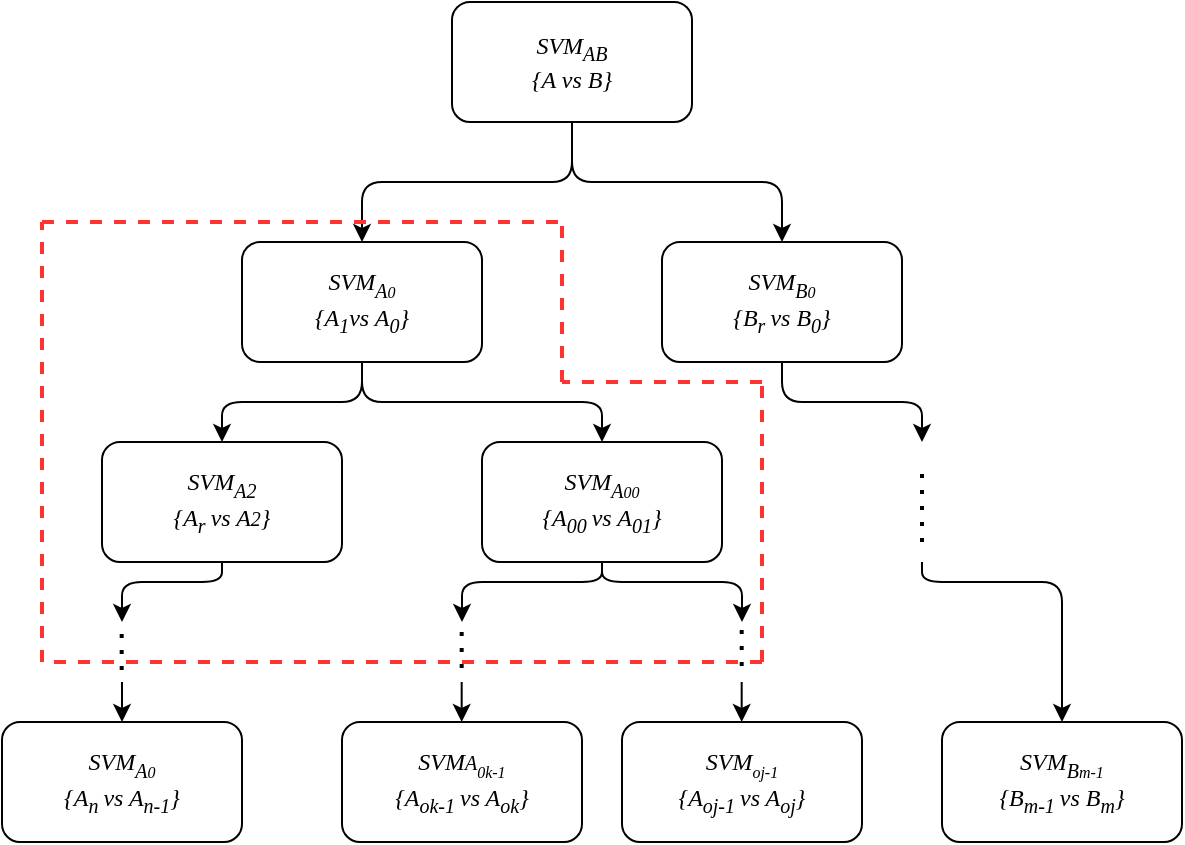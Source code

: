 <mxfile>
    <diagram id="F7ulRKgjgNDQQFNuWUBc" name="Page-1">
        <mxGraphModel dx="1186" dy="971" grid="1" gridSize="10" guides="1" tooltips="1" connect="1" arrows="1" fold="1" page="1" pageScale="1" pageWidth="850" pageHeight="1100" math="0" shadow="0">
            <root>
                <mxCell id="0"/>
                <mxCell id="1" parent="0"/>
                <mxCell id="5" style="edgeStyle=none;html=1;exitX=0.5;exitY=1;exitDx=0;exitDy=0;entryX=0.5;entryY=0;entryDx=0;entryDy=0;" parent="1" source="2" edge="1">
                    <mxGeometry relative="1" as="geometry">
                        <mxPoint x="320" y="200.0" as="targetPoint"/>
                        <Array as="points">
                            <mxPoint x="425" y="170"/>
                            <mxPoint x="320" y="170"/>
                        </Array>
                    </mxGeometry>
                </mxCell>
                <mxCell id="6" style="edgeStyle=none;html=1;exitX=0.5;exitY=1;exitDx=0;exitDy=0;entryX=0.5;entryY=0;entryDx=0;entryDy=0;" parent="1" source="2" edge="1">
                    <mxGeometry relative="1" as="geometry">
                        <mxPoint x="530" y="200.0" as="targetPoint"/>
                        <Array as="points">
                            <mxPoint x="425" y="170"/>
                            <mxPoint x="530" y="170"/>
                        </Array>
                    </mxGeometry>
                </mxCell>
                <mxCell id="2" value="&lt;i&gt;&lt;font face=&quot;Georgia&quot;&gt;SVM&lt;sub&gt;AB&lt;/sub&gt;&lt;br&gt;{A vs B}&lt;br&gt;&lt;/font&gt;&lt;/i&gt;" style="rounded=1;whiteSpace=wrap;html=1;" parent="1" vertex="1">
                    <mxGeometry x="365" y="80" width="120" height="60" as="geometry"/>
                </mxCell>
                <mxCell id="20" style="edgeStyle=none;html=1;exitX=0.5;exitY=1;exitDx=0;exitDy=0;entryX=0.5;entryY=0;entryDx=0;entryDy=0;" parent="1" edge="1">
                    <mxGeometry relative="1" as="geometry">
                        <mxPoint x="530" y="260" as="sourcePoint"/>
                        <mxPoint x="600" y="300" as="targetPoint"/>
                        <Array as="points">
                            <mxPoint x="530" y="280"/>
                            <mxPoint x="600" y="280"/>
                        </Array>
                    </mxGeometry>
                </mxCell>
                <mxCell id="18" style="edgeStyle=none;html=1;exitX=0.5;exitY=1;exitDx=0;exitDy=0;entryX=0.5;entryY=0;entryDx=0;entryDy=0;" parent="1" edge="1" target="24">
                    <mxGeometry relative="1" as="geometry">
                        <mxPoint x="600" y="360" as="sourcePoint"/>
                        <mxPoint x="670" y="390" as="targetPoint"/>
                        <Array as="points">
                            <mxPoint x="600" y="370"/>
                            <mxPoint x="670" y="370"/>
                        </Array>
                    </mxGeometry>
                </mxCell>
                <mxCell id="30" style="edgeStyle=none;html=1;exitX=0.5;exitY=1;exitDx=0;exitDy=0;entryX=0.5;entryY=0;entryDx=0;entryDy=0;" edge="1" parent="1" source="22" target="29">
                    <mxGeometry relative="1" as="geometry">
                        <Array as="points">
                            <mxPoint x="320" y="280"/>
                            <mxPoint x="250" y="280"/>
                        </Array>
                    </mxGeometry>
                </mxCell>
                <mxCell id="31" style="edgeStyle=none;html=1;exitX=0.5;exitY=1;exitDx=0;exitDy=0;entryX=0.5;entryY=0;entryDx=0;entryDy=0;" edge="1" parent="1" source="22" target="28">
                    <mxGeometry relative="1" as="geometry">
                        <Array as="points">
                            <mxPoint x="320" y="280"/>
                            <mxPoint x="440" y="280"/>
                        </Array>
                    </mxGeometry>
                </mxCell>
                <mxCell id="22" value="&lt;font face=&quot;Georgia&quot;&gt;&lt;i&gt;SVM&lt;sub&gt;A&lt;span style=&quot;font-size: 8px&quot;&gt;0&lt;br&gt;&lt;/span&gt;&lt;/sub&gt;&lt;/i&gt;&lt;/font&gt;&lt;font face=&quot;Georgia&quot;&gt;&lt;i&gt;{A&lt;sub&gt;1&lt;/sub&gt;vs A&lt;sub&gt;0&lt;/sub&gt;}&lt;/i&gt;&lt;br&gt;&lt;/font&gt;" style="rounded=1;whiteSpace=wrap;html=1;" parent="1" vertex="1">
                    <mxGeometry x="260" y="200" width="120" height="60" as="geometry"/>
                </mxCell>
                <mxCell id="24" value="&lt;font face=&quot;Georgia&quot;&gt;&lt;i&gt;SVM&lt;sub&gt;B&lt;font style=&quot;font-size: 8px&quot;&gt;m&lt;/font&gt;&lt;span style=&quot;font-size: 8px&quot;&gt;-1&lt;br&gt;&lt;/span&gt;&lt;/sub&gt;&lt;/i&gt;&lt;/font&gt;&lt;font face=&quot;Georgia&quot;&gt;&lt;i&gt;{B&lt;sub&gt;m-1&amp;nbsp;&lt;/sub&gt;vs B&lt;sub&gt;m&lt;/sub&gt;}&lt;/i&gt;&lt;/font&gt;&lt;i&gt;&lt;font face=&quot;Georgia&quot;&gt;&lt;br&gt;&lt;/font&gt;&lt;/i&gt;" style="rounded=1;whiteSpace=wrap;html=1;" parent="1" vertex="1">
                    <mxGeometry x="610" y="440" width="120" height="60" as="geometry"/>
                </mxCell>
                <mxCell id="25" value="&lt;font face=&quot;Georgia&quot;&gt;&lt;i&gt;SVM&lt;sub&gt;B&lt;span style=&quot;font-size: 8px&quot;&gt;0&lt;br&gt;&lt;/span&gt;&lt;/sub&gt;&lt;/i&gt;&lt;/font&gt;&lt;font face=&quot;Georgia&quot;&gt;&lt;i&gt;{B&lt;sub&gt;r&amp;nbsp;&lt;/sub&gt;vs B&lt;sub&gt;0&lt;/sub&gt;}&lt;/i&gt;&lt;/font&gt;&lt;i&gt;&lt;font face=&quot;Georgia&quot;&gt;&lt;br&gt;&lt;/font&gt;&lt;/i&gt;" style="rounded=1;whiteSpace=wrap;html=1;" parent="1" vertex="1">
                    <mxGeometry x="470" y="200" width="120" height="60" as="geometry"/>
                </mxCell>
                <mxCell id="27" value="" style="endArrow=none;dashed=1;html=1;dashPattern=1 3;strokeWidth=2;fontFamily=Georgia;fontSize=8;" parent="1" edge="1">
                    <mxGeometry width="50" height="50" relative="1" as="geometry">
                        <mxPoint x="600" y="350" as="sourcePoint"/>
                        <mxPoint x="600" y="310" as="targetPoint"/>
                    </mxGeometry>
                </mxCell>
                <mxCell id="43" style="edgeStyle=none;html=1;exitX=0.5;exitY=1;exitDx=0;exitDy=0;fontColor=default;" edge="1" parent="1" source="28">
                    <mxGeometry relative="1" as="geometry">
                        <mxPoint x="370" y="390" as="targetPoint"/>
                        <Array as="points">
                            <mxPoint x="440" y="370"/>
                            <mxPoint x="370" y="370"/>
                        </Array>
                    </mxGeometry>
                </mxCell>
                <mxCell id="44" style="edgeStyle=none;html=1;exitX=0.5;exitY=1;exitDx=0;exitDy=0;fontColor=default;" edge="1" parent="1" source="28">
                    <mxGeometry relative="1" as="geometry">
                        <mxPoint x="510" y="390" as="targetPoint"/>
                        <Array as="points">
                            <mxPoint x="440" y="370"/>
                            <mxPoint x="510" y="370"/>
                        </Array>
                    </mxGeometry>
                </mxCell>
                <mxCell id="28" value="&lt;font face=&quot;Georgia&quot;&gt;&lt;i&gt;SVM&lt;sub&gt;A&lt;span style=&quot;font-size: 8px&quot;&gt;00&lt;br&gt;&lt;/span&gt;&lt;/sub&gt;&lt;/i&gt;&lt;/font&gt;&lt;font face=&quot;Georgia&quot;&gt;&lt;i&gt;{A&lt;sub&gt;00&amp;nbsp;&lt;/sub&gt;vs A&lt;sub&gt;01&lt;/sub&gt;}&lt;/i&gt;&lt;br&gt;&lt;/font&gt;" style="rounded=1;whiteSpace=wrap;html=1;" vertex="1" parent="1">
                    <mxGeometry x="380" y="300" width="120" height="60" as="geometry"/>
                </mxCell>
                <mxCell id="47" style="edgeStyle=none;html=1;exitX=0.5;exitY=1;exitDx=0;exitDy=0;fontColor=default;" edge="1" parent="1" source="29">
                    <mxGeometry relative="1" as="geometry">
                        <mxPoint x="200" y="390" as="targetPoint"/>
                        <Array as="points">
                            <mxPoint x="250" y="370"/>
                            <mxPoint x="200" y="370"/>
                        </Array>
                    </mxGeometry>
                </mxCell>
                <mxCell id="29" value="&lt;font face=&quot;Georgia&quot;&gt;&lt;i&gt;SVM&lt;sub&gt;A2&lt;span style=&quot;font-size: 8px&quot;&gt;&lt;br&gt;&lt;/span&gt;&lt;/sub&gt;&lt;/i&gt;&lt;/font&gt;&lt;font face=&quot;Georgia&quot;&gt;&lt;i&gt;{A&lt;sub&gt;r &lt;/sub&gt;vs A&lt;span style=&quot;font-size: 10px&quot;&gt;2&lt;/span&gt;}&lt;/i&gt;&lt;br&gt;&lt;/font&gt;" style="rounded=1;whiteSpace=wrap;html=1;" vertex="1" parent="1">
                    <mxGeometry x="190" y="300" width="120" height="60" as="geometry"/>
                </mxCell>
                <mxCell id="33" value="&lt;font face=&quot;Georgia&quot;&gt;&lt;i&gt;SVM&lt;sub&gt;&lt;span style=&quot;font-size: 8px&quot;&gt;oj-1&lt;/span&gt;&lt;span style=&quot;font-size: 8px&quot;&gt;&lt;br&gt;&lt;/span&gt;&lt;/sub&gt;&lt;/i&gt;&lt;/font&gt;&lt;font face=&quot;Georgia&quot;&gt;&lt;i&gt;{A&lt;sub&gt;oj-1&amp;nbsp;&lt;/sub&gt;vs A&lt;sub&gt;oj&lt;/sub&gt;}&lt;/i&gt;&lt;/font&gt;&lt;i&gt;&lt;font face=&quot;Georgia&quot;&gt;&lt;br&gt;&lt;/font&gt;&lt;/i&gt;" style="rounded=1;whiteSpace=wrap;html=1;" vertex="1" parent="1">
                    <mxGeometry x="450" y="440" width="120" height="60" as="geometry"/>
                </mxCell>
                <mxCell id="39" value="&lt;font face=&quot;Georgia&quot;&gt;&lt;i&gt;SVM&lt;sub&gt;A&lt;span style=&quot;font-size: 8px&quot;&gt;0&lt;br&gt;&lt;/span&gt;&lt;/sub&gt;&lt;/i&gt;&lt;/font&gt;&lt;font face=&quot;Georgia&quot;&gt;&lt;i&gt;{A&lt;sub&gt;n&amp;nbsp;&lt;/sub&gt;vs A&lt;sub&gt;n-1&lt;/sub&gt;}&lt;/i&gt;&lt;/font&gt;&lt;i&gt;&lt;font face=&quot;Georgia&quot;&gt;&lt;br&gt;&lt;/font&gt;&lt;/i&gt;" style="rounded=1;whiteSpace=wrap;html=1;" vertex="1" parent="1">
                    <mxGeometry x="140" y="440" width="120" height="60" as="geometry"/>
                </mxCell>
                <mxCell id="40" value="" style="endArrow=none;dashed=1;html=1;dashPattern=1 3;strokeWidth=2;fontFamily=Georgia;fontSize=8;" edge="1" parent="1">
                    <mxGeometry width="50" height="50" relative="1" as="geometry">
                        <mxPoint x="199.84" y="414" as="sourcePoint"/>
                        <mxPoint x="199.84" y="394" as="targetPoint"/>
                    </mxGeometry>
                </mxCell>
                <mxCell id="42" value="&lt;font face=&quot;Georgia&quot;&gt;&lt;i&gt;SVM&lt;span style=&quot;font-size: 10px&quot;&gt;A&lt;/span&gt;&lt;sub&gt;&lt;font style=&quot;font-size: 8px&quot;&gt;0k-1&lt;/font&gt;&lt;span style=&quot;font-size: 8px&quot;&gt;&lt;br&gt;&lt;/span&gt;&lt;/sub&gt;&lt;/i&gt;&lt;/font&gt;&lt;font face=&quot;Georgia&quot;&gt;&lt;i&gt;{A&lt;sub&gt;ok-1&amp;nbsp;&lt;/sub&gt;vs A&lt;sub&gt;ok&lt;/sub&gt;}&lt;/i&gt;&lt;/font&gt;&lt;i&gt;&lt;font face=&quot;Georgia&quot;&gt;&lt;br&gt;&lt;/font&gt;&lt;/i&gt;" style="rounded=1;whiteSpace=wrap;html=1;" vertex="1" parent="1">
                    <mxGeometry x="310" y="440" width="120" height="60" as="geometry"/>
                </mxCell>
                <mxCell id="45" value="" style="endArrow=none;dashed=1;html=1;dashPattern=1 3;strokeWidth=2;fontFamily=Georgia;fontSize=8;" edge="1" parent="1">
                    <mxGeometry width="50" height="50" relative="1" as="geometry">
                        <mxPoint x="369.84" y="413" as="sourcePoint"/>
                        <mxPoint x="369.84" y="391" as="targetPoint"/>
                    </mxGeometry>
                </mxCell>
                <mxCell id="48" value="" style="endArrow=classic;html=1;fontColor=default;entryX=0.5;entryY=0;entryDx=0;entryDy=0;" edge="1" parent="1" target="39">
                    <mxGeometry width="50" height="50" relative="1" as="geometry">
                        <mxPoint x="200" y="420" as="sourcePoint"/>
                        <mxPoint x="260" y="550" as="targetPoint"/>
                    </mxGeometry>
                </mxCell>
                <mxCell id="49" value="" style="endArrow=classic;html=1;fontColor=default;entryX=0.5;entryY=0;entryDx=0;entryDy=0;" edge="1" parent="1">
                    <mxGeometry width="50" height="50" relative="1" as="geometry">
                        <mxPoint x="369.84" y="420.0" as="sourcePoint"/>
                        <mxPoint x="369.84" y="440.0" as="targetPoint"/>
                    </mxGeometry>
                </mxCell>
                <mxCell id="50" value="" style="endArrow=none;dashed=1;html=1;dashPattern=1 3;strokeWidth=2;fontFamily=Georgia;fontSize=8;" edge="1" parent="1">
                    <mxGeometry width="50" height="50" relative="1" as="geometry">
                        <mxPoint x="509.84" y="412.0" as="sourcePoint"/>
                        <mxPoint x="509.84" y="390" as="targetPoint"/>
                    </mxGeometry>
                </mxCell>
                <mxCell id="51" value="" style="endArrow=classic;html=1;fontColor=default;entryX=0.5;entryY=0;entryDx=0;entryDy=0;" edge="1" parent="1">
                    <mxGeometry width="50" height="50" relative="1" as="geometry">
                        <mxPoint x="509.84" y="420.0" as="sourcePoint"/>
                        <mxPoint x="509.84" y="440.0" as="targetPoint"/>
                    </mxGeometry>
                </mxCell>
                <mxCell id="54" value="" style="endArrow=none;dashed=1;html=1;strokeWidth=2;fontColor=default;fillColor=#a20025;strokeColor=#FF3333;" edge="1" parent="1">
                    <mxGeometry width="50" height="50" relative="1" as="geometry">
                        <mxPoint x="160" y="410" as="sourcePoint"/>
                        <mxPoint x="160" y="190" as="targetPoint"/>
                    </mxGeometry>
                </mxCell>
                <mxCell id="57" value="" style="endArrow=none;dashed=1;html=1;strokeWidth=2;fontColor=default;fillColor=#a20025;strokeColor=#FF3333;" edge="1" parent="1">
                    <mxGeometry width="50" height="50" relative="1" as="geometry">
                        <mxPoint x="160" y="190" as="sourcePoint"/>
                        <mxPoint x="420" y="190" as="targetPoint"/>
                    </mxGeometry>
                </mxCell>
                <mxCell id="58" value="" style="endArrow=none;dashed=1;html=1;strokeWidth=2;fontColor=default;fillColor=#a20025;strokeColor=#FF3333;" edge="1" parent="1">
                    <mxGeometry width="50" height="50" relative="1" as="geometry">
                        <mxPoint x="420" y="270" as="sourcePoint"/>
                        <mxPoint x="420" y="190" as="targetPoint"/>
                    </mxGeometry>
                </mxCell>
                <mxCell id="59" value="" style="endArrow=none;dashed=1;html=1;strokeWidth=2;fontColor=default;fillColor=#a20025;strokeColor=#FF3333;" edge="1" parent="1">
                    <mxGeometry width="50" height="50" relative="1" as="geometry">
                        <mxPoint x="520" y="270" as="sourcePoint"/>
                        <mxPoint x="420" y="270" as="targetPoint"/>
                    </mxGeometry>
                </mxCell>
                <mxCell id="60" value="" style="endArrow=none;dashed=1;html=1;strokeWidth=2;fontColor=default;fillColor=#a20025;strokeColor=#FF3333;" edge="1" parent="1">
                    <mxGeometry width="50" height="50" relative="1" as="geometry">
                        <mxPoint x="520" y="410" as="sourcePoint"/>
                        <mxPoint x="160" y="410" as="targetPoint"/>
                    </mxGeometry>
                </mxCell>
                <mxCell id="61" value="" style="endArrow=none;dashed=1;html=1;strokeWidth=2;fontColor=default;fillColor=#a20025;strokeColor=#FF3333;" edge="1" parent="1">
                    <mxGeometry width="50" height="50" relative="1" as="geometry">
                        <mxPoint x="520" y="410" as="sourcePoint"/>
                        <mxPoint x="520" y="270" as="targetPoint"/>
                    </mxGeometry>
                </mxCell>
            </root>
        </mxGraphModel>
    </diagram>
</mxfile>